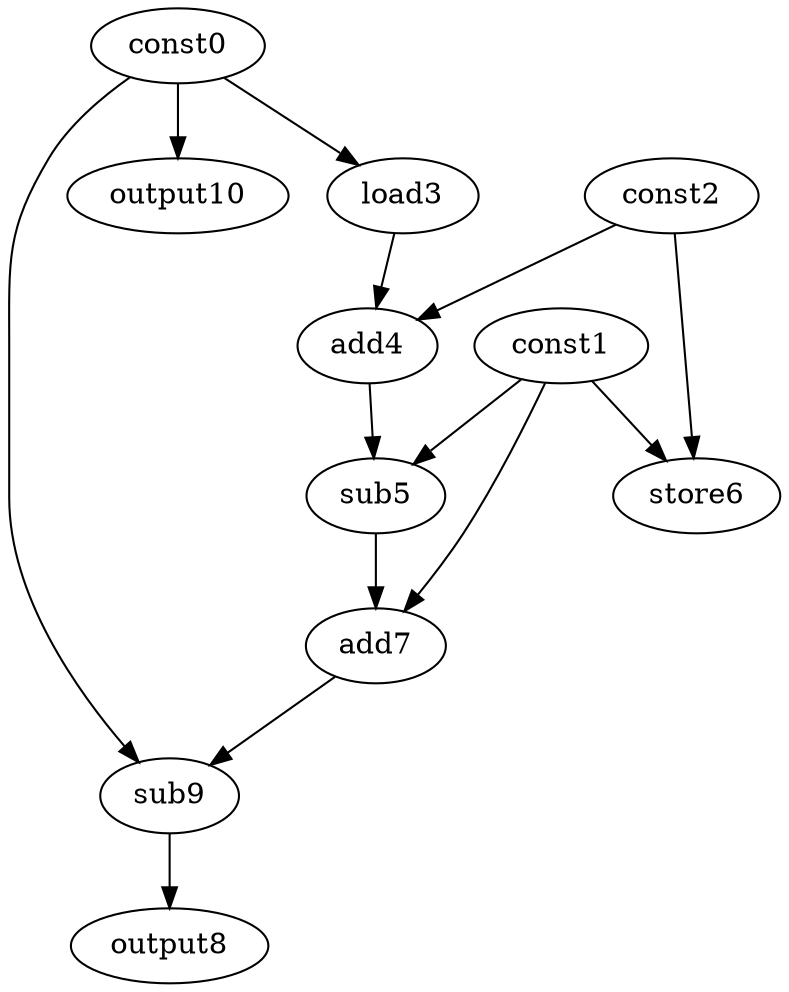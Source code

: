 digraph G { 
const0[opcode=const]; 
const1[opcode=const]; 
const2[opcode=const]; 
load3[opcode=load]; 
add4[opcode=add]; 
sub5[opcode=sub]; 
store6[opcode=store]; 
add7[opcode=add]; 
output8[opcode=output]; 
sub9[opcode=sub]; 
output10[opcode=output]; 
const0->load3[operand=0];
const1->store6[operand=0];
const2->store6[operand=1];
const0->output10[operand=0];
const2->add4[operand=0];
load3->add4[operand=1];
const1->sub5[operand=0];
add4->sub5[operand=1];
const1->add7[operand=0];
sub5->add7[operand=1];
const0->sub9[operand=0];
add7->sub9[operand=1];
sub9->output8[operand=0];
}
